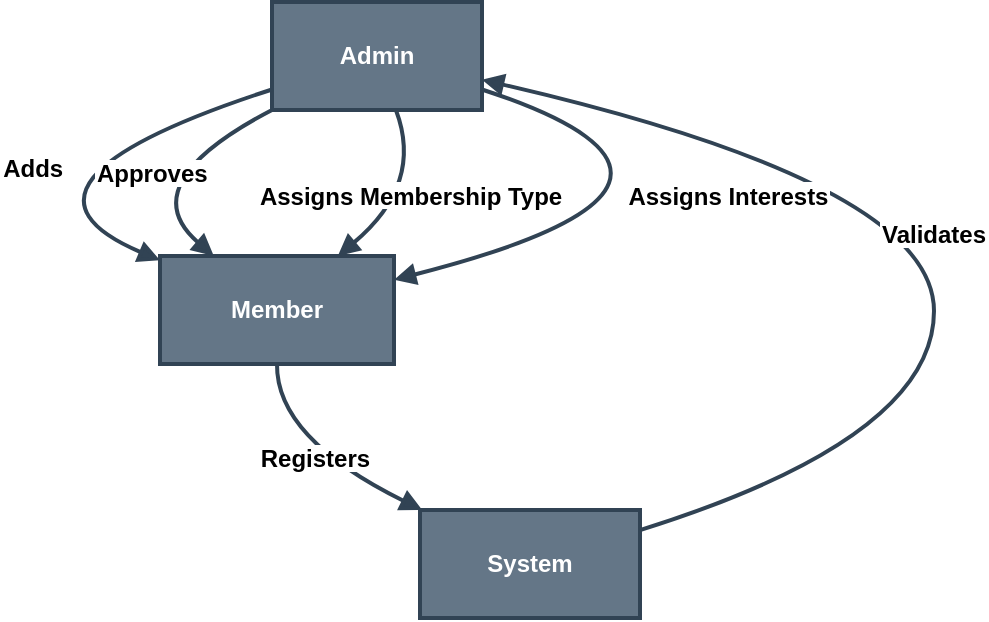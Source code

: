 <mxfile version="26.1.1">
  <diagram name="Page-1" id="5ybP3fVxR_O7OG9nowo5">
    <mxGraphModel dx="954" dy="566" grid="1" gridSize="10" guides="1" tooltips="1" connect="1" arrows="1" fold="1" page="1" pageScale="1" pageWidth="827" pageHeight="1169" math="0" shadow="0" adaptiveColors="auto">
      <root>
        <mxCell id="0" />
        <mxCell id="1" parent="0" />
        <mxCell id="vFmSvjuSKfPeqINILVZh-62" value="Admin" style="whiteSpace=wrap;strokeWidth=2;fontStyle=1;fontSize=12;fillColor=#647687;fontColor=#ffffff;strokeColor=#314354;" vertex="1" parent="1">
          <mxGeometry x="166" y="20" width="105" height="54" as="geometry" />
        </mxCell>
        <mxCell id="vFmSvjuSKfPeqINILVZh-63" value="Member" style="whiteSpace=wrap;strokeWidth=2;fontStyle=1;fontSize=12;fillColor=#647687;fontColor=#ffffff;strokeColor=#314354;" vertex="1" parent="1">
          <mxGeometry x="110" y="147" width="117" height="54" as="geometry" />
        </mxCell>
        <mxCell id="vFmSvjuSKfPeqINILVZh-64" value="System" style="whiteSpace=wrap;strokeWidth=2;fontStyle=1;fontSize=12;fillColor=#647687;fontColor=#ffffff;strokeColor=#314354;" vertex="1" parent="1">
          <mxGeometry x="240" y="274" width="110" height="54" as="geometry" />
        </mxCell>
        <mxCell id="vFmSvjuSKfPeqINILVZh-65" value="Adds" style="curved=1;startArrow=none;endArrow=block;exitX=0;exitY=0.81;entryX=0;entryY=0.04;rounded=0;fontStyle=1;strokeWidth=2;fontSize=12;fillColor=#647687;strokeColor=#314354;" edge="1" parent="1" source="vFmSvjuSKfPeqINILVZh-62" target="vFmSvjuSKfPeqINILVZh-63">
          <mxGeometry relative="1" as="geometry">
            <Array as="points">
              <mxPoint x="20" y="111" />
            </Array>
          </mxGeometry>
        </mxCell>
        <mxCell id="vFmSvjuSKfPeqINILVZh-66" value="Approves" style="curved=1;startArrow=none;endArrow=block;exitX=0;exitY=1;entryX=0.23;entryY=0;rounded=0;fontStyle=1;strokeWidth=2;fontSize=12;fillColor=#647687;strokeColor=#314354;" edge="1" parent="1" source="vFmSvjuSKfPeqINILVZh-62" target="vFmSvjuSKfPeqINILVZh-63">
          <mxGeometry relative="1" as="geometry">
            <Array as="points">
              <mxPoint x="95" y="111" />
            </Array>
          </mxGeometry>
        </mxCell>
        <mxCell id="vFmSvjuSKfPeqINILVZh-67" value="Registers" style="curved=1;startArrow=none;endArrow=block;exitX=0.5;exitY=1;entryX=0.01;entryY=0;rounded=0;fontStyle=1;strokeWidth=2;fontSize=12;fillColor=#647687;strokeColor=#314354;" edge="1" parent="1" source="vFmSvjuSKfPeqINILVZh-63" target="vFmSvjuSKfPeqINILVZh-64">
          <mxGeometry relative="1" as="geometry">
            <Array as="points">
              <mxPoint x="168" y="238" />
            </Array>
          </mxGeometry>
        </mxCell>
        <mxCell id="vFmSvjuSKfPeqINILVZh-68" value="Validates" style="curved=1;startArrow=none;endArrow=block;exitX=1.01;exitY=0.18;entryX=1;entryY=0.72;rounded=0;fontStyle=1;strokeWidth=2;fontSize=12;fillColor=#647687;strokeColor=#314354;" edge="1" parent="1" source="vFmSvjuSKfPeqINILVZh-64" target="vFmSvjuSKfPeqINILVZh-62">
          <mxGeometry relative="1" as="geometry">
            <Array as="points">
              <mxPoint x="497" y="238" />
              <mxPoint x="497" y="111" />
            </Array>
          </mxGeometry>
        </mxCell>
        <mxCell id="vFmSvjuSKfPeqINILVZh-69" value="Assigns Membership Type" style="curved=1;startArrow=none;endArrow=block;exitX=0.59;exitY=1;entryX=0.76;entryY=0;rounded=0;fontStyle=1;strokeWidth=2;fontSize=12;fillColor=#647687;strokeColor=#314354;" edge="1" parent="1" source="vFmSvjuSKfPeqINILVZh-62" target="vFmSvjuSKfPeqINILVZh-63">
          <mxGeometry relative="1" as="geometry">
            <Array as="points">
              <mxPoint x="242" y="111" />
            </Array>
          </mxGeometry>
        </mxCell>
        <mxCell id="vFmSvjuSKfPeqINILVZh-70" value="Assigns Interests" style="curved=1;startArrow=none;endArrow=block;exitX=1;exitY=0.81;entryX=1;entryY=0.22;rounded=0;fontStyle=1;strokeWidth=2;fontSize=12;fillColor=#647687;strokeColor=#314354;" edge="1" parent="1" source="vFmSvjuSKfPeqINILVZh-62" target="vFmSvjuSKfPeqINILVZh-63">
          <mxGeometry relative="1" as="geometry">
            <Array as="points">
              <mxPoint x="415" y="111" />
            </Array>
          </mxGeometry>
        </mxCell>
      </root>
    </mxGraphModel>
  </diagram>
</mxfile>
